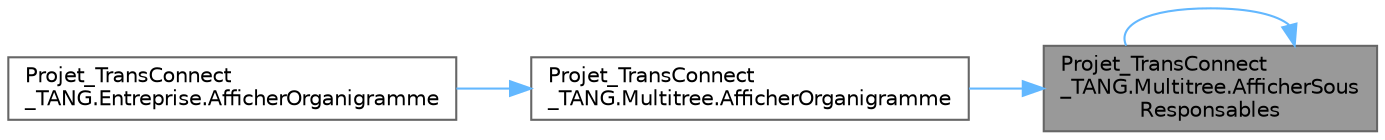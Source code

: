 digraph "Projet_TransConnect_TANG.Multitree.AfficherSousResponsables"
{
 // LATEX_PDF_SIZE
  bgcolor="transparent";
  edge [fontname=Helvetica,fontsize=10,labelfontname=Helvetica,labelfontsize=10];
  node [fontname=Helvetica,fontsize=10,shape=box,height=0.2,width=0.4];
  rankdir="RL";
  Node1 [id="Node000001",label="Projet_TransConnect\l_TANG.Multitree.AfficherSous\lResponsables",height=0.2,width=0.4,color="gray40", fillcolor="grey60", style="filled", fontcolor="black",tooltip="Affiche les sous-responsables de manière récursive."];
  Node1 -> Node2 [id="edge1_Node000001_Node000002",dir="back",color="steelblue1",style="solid",tooltip=" "];
  Node2 [id="Node000002",label="Projet_TransConnect\l_TANG.Multitree.AfficherOrganigramme",height=0.2,width=0.4,color="grey40", fillcolor="white", style="filled",URL="$class_projet___trans_connect___t_a_n_g_1_1_multitree.html#acd51291e17892755e5431e6531c84ba3",tooltip="Affiche l'organigramme de l'entreprise."];
  Node2 -> Node3 [id="edge2_Node000002_Node000003",dir="back",color="steelblue1",style="solid",tooltip=" "];
  Node3 [id="Node000003",label="Projet_TransConnect\l_TANG.Entreprise.AfficherOrganigramme",height=0.2,width=0.4,color="grey40", fillcolor="white", style="filled",URL="$class_projet___trans_connect___t_a_n_g_1_1_entreprise.html#a63a0af2f2e3c67020c610b060ec05f0f",tooltip="Affiche l'organigramme de l'entreprise."];
  Node1 -> Node1 [id="edge3_Node000001_Node000001",dir="back",color="steelblue1",style="solid",tooltip=" "];
}

